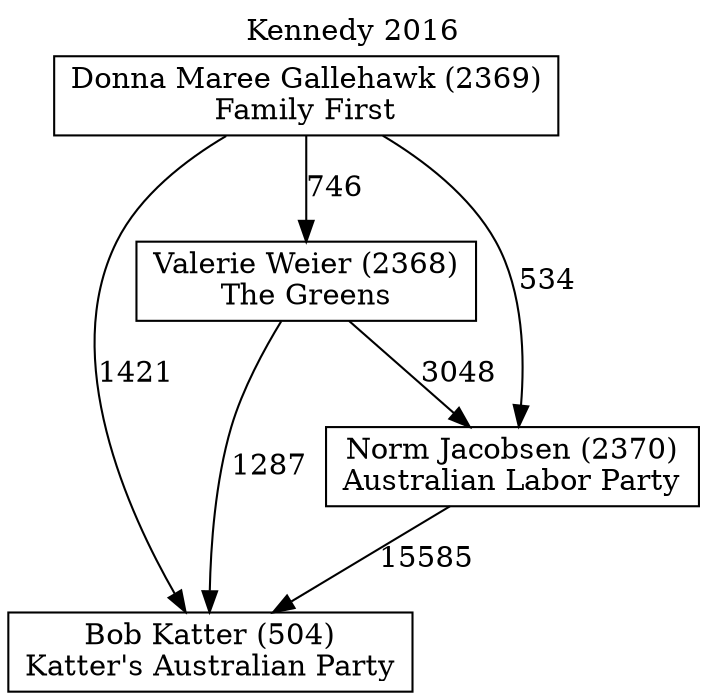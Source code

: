 // House preference flow
digraph "Bob Katter (504)_Kennedy_2016" {
	graph [label="Kennedy 2016" labelloc=t mclimit=10]
	node [shape=box]
	"Valerie Weier (2368)" [label="Valerie Weier (2368)
The Greens"]
	"Bob Katter (504)" [label="Bob Katter (504)
Katter's Australian Party"]
	"Norm Jacobsen (2370)" [label="Norm Jacobsen (2370)
Australian Labor Party"]
	"Donna Maree Gallehawk (2369)" [label="Donna Maree Gallehawk (2369)
Family First"]
	"Valerie Weier (2368)" -> "Bob Katter (504)" [label=1287]
	"Donna Maree Gallehawk (2369)" -> "Norm Jacobsen (2370)" [label=534]
	"Donna Maree Gallehawk (2369)" -> "Valerie Weier (2368)" [label=746]
	"Valerie Weier (2368)" -> "Norm Jacobsen (2370)" [label=3048]
	"Donna Maree Gallehawk (2369)" -> "Bob Katter (504)" [label=1421]
	"Norm Jacobsen (2370)" -> "Bob Katter (504)" [label=15585]
}
